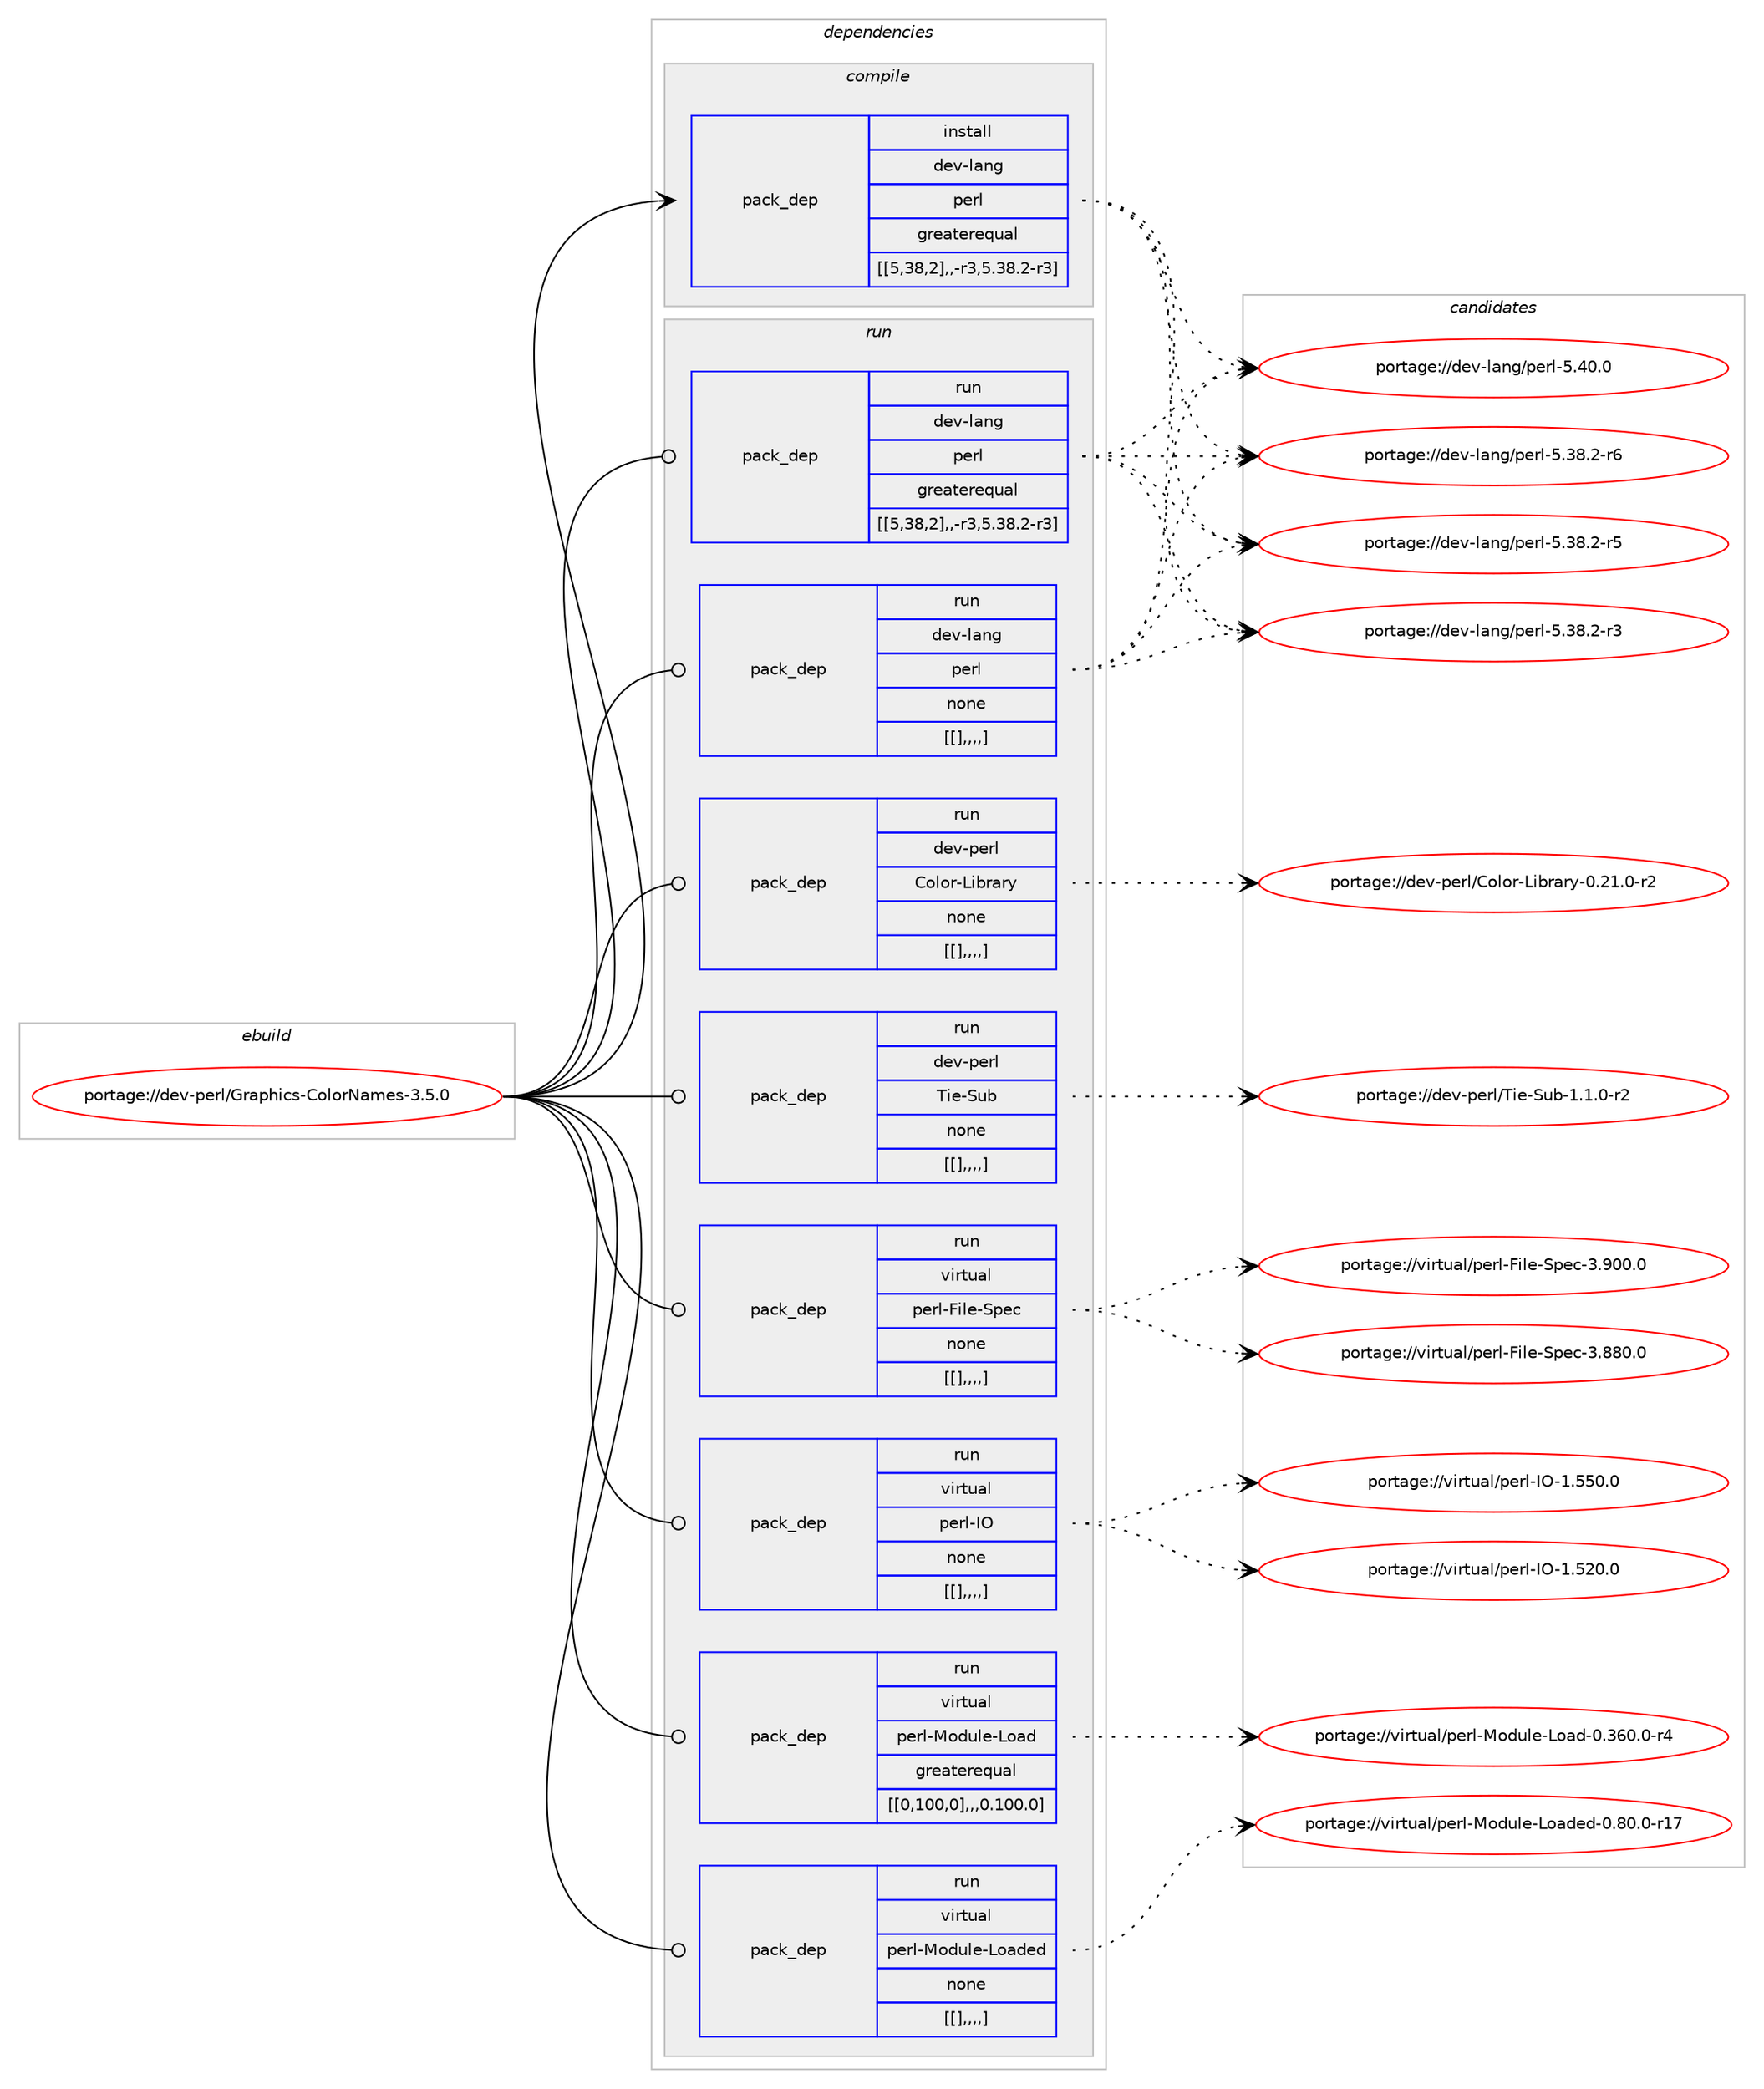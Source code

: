 digraph prolog {

# *************
# Graph options
# *************

newrank=true;
concentrate=true;
compound=true;
graph [rankdir=LR,fontname=Helvetica,fontsize=10,ranksep=1.5];#, ranksep=2.5, nodesep=0.2];
edge  [arrowhead=vee];
node  [fontname=Helvetica,fontsize=10];

# **********
# The ebuild
# **********

subgraph cluster_leftcol {
color=gray;
label=<<i>ebuild</i>>;
id [label="portage://dev-perl/Graphics-ColorNames-3.5.0", color=red, width=4, href="../dev-perl/Graphics-ColorNames-3.5.0.svg"];
}

# ****************
# The dependencies
# ****************

subgraph cluster_midcol {
color=gray;
label=<<i>dependencies</i>>;
subgraph cluster_compile {
fillcolor="#eeeeee";
style=filled;
label=<<i>compile</i>>;
subgraph pack100435 {
dependency132529 [label=<<TABLE BORDER="0" CELLBORDER="1" CELLSPACING="0" CELLPADDING="4" WIDTH="220"><TR><TD ROWSPAN="6" CELLPADDING="30">pack_dep</TD></TR><TR><TD WIDTH="110">install</TD></TR><TR><TD>dev-lang</TD></TR><TR><TD>perl</TD></TR><TR><TD>greaterequal</TD></TR><TR><TD>[[5,38,2],,-r3,5.38.2-r3]</TD></TR></TABLE>>, shape=none, color=blue];
}
id:e -> dependency132529:w [weight=20,style="solid",arrowhead="vee"];
}
subgraph cluster_compileandrun {
fillcolor="#eeeeee";
style=filled;
label=<<i>compile and run</i>>;
}
subgraph cluster_run {
fillcolor="#eeeeee";
style=filled;
label=<<i>run</i>>;
subgraph pack100436 {
dependency132530 [label=<<TABLE BORDER="0" CELLBORDER="1" CELLSPACING="0" CELLPADDING="4" WIDTH="220"><TR><TD ROWSPAN="6" CELLPADDING="30">pack_dep</TD></TR><TR><TD WIDTH="110">run</TD></TR><TR><TD>dev-lang</TD></TR><TR><TD>perl</TD></TR><TR><TD>greaterequal</TD></TR><TR><TD>[[5,38,2],,-r3,5.38.2-r3]</TD></TR></TABLE>>, shape=none, color=blue];
}
id:e -> dependency132530:w [weight=20,style="solid",arrowhead="odot"];
subgraph pack100437 {
dependency132531 [label=<<TABLE BORDER="0" CELLBORDER="1" CELLSPACING="0" CELLPADDING="4" WIDTH="220"><TR><TD ROWSPAN="6" CELLPADDING="30">pack_dep</TD></TR><TR><TD WIDTH="110">run</TD></TR><TR><TD>dev-lang</TD></TR><TR><TD>perl</TD></TR><TR><TD>none</TD></TR><TR><TD>[[],,,,]</TD></TR></TABLE>>, shape=none, color=blue];
}
id:e -> dependency132531:w [weight=20,style="solid",arrowhead="odot"];
subgraph pack100438 {
dependency132532 [label=<<TABLE BORDER="0" CELLBORDER="1" CELLSPACING="0" CELLPADDING="4" WIDTH="220"><TR><TD ROWSPAN="6" CELLPADDING="30">pack_dep</TD></TR><TR><TD WIDTH="110">run</TD></TR><TR><TD>dev-perl</TD></TR><TR><TD>Color-Library</TD></TR><TR><TD>none</TD></TR><TR><TD>[[],,,,]</TD></TR></TABLE>>, shape=none, color=blue];
}
id:e -> dependency132532:w [weight=20,style="solid",arrowhead="odot"];
subgraph pack100439 {
dependency132533 [label=<<TABLE BORDER="0" CELLBORDER="1" CELLSPACING="0" CELLPADDING="4" WIDTH="220"><TR><TD ROWSPAN="6" CELLPADDING="30">pack_dep</TD></TR><TR><TD WIDTH="110">run</TD></TR><TR><TD>dev-perl</TD></TR><TR><TD>Tie-Sub</TD></TR><TR><TD>none</TD></TR><TR><TD>[[],,,,]</TD></TR></TABLE>>, shape=none, color=blue];
}
id:e -> dependency132533:w [weight=20,style="solid",arrowhead="odot"];
subgraph pack100440 {
dependency132534 [label=<<TABLE BORDER="0" CELLBORDER="1" CELLSPACING="0" CELLPADDING="4" WIDTH="220"><TR><TD ROWSPAN="6" CELLPADDING="30">pack_dep</TD></TR><TR><TD WIDTH="110">run</TD></TR><TR><TD>virtual</TD></TR><TR><TD>perl-File-Spec</TD></TR><TR><TD>none</TD></TR><TR><TD>[[],,,,]</TD></TR></TABLE>>, shape=none, color=blue];
}
id:e -> dependency132534:w [weight=20,style="solid",arrowhead="odot"];
subgraph pack100441 {
dependency132535 [label=<<TABLE BORDER="0" CELLBORDER="1" CELLSPACING="0" CELLPADDING="4" WIDTH="220"><TR><TD ROWSPAN="6" CELLPADDING="30">pack_dep</TD></TR><TR><TD WIDTH="110">run</TD></TR><TR><TD>virtual</TD></TR><TR><TD>perl-IO</TD></TR><TR><TD>none</TD></TR><TR><TD>[[],,,,]</TD></TR></TABLE>>, shape=none, color=blue];
}
id:e -> dependency132535:w [weight=20,style="solid",arrowhead="odot"];
subgraph pack100442 {
dependency132536 [label=<<TABLE BORDER="0" CELLBORDER="1" CELLSPACING="0" CELLPADDING="4" WIDTH="220"><TR><TD ROWSPAN="6" CELLPADDING="30">pack_dep</TD></TR><TR><TD WIDTH="110">run</TD></TR><TR><TD>virtual</TD></TR><TR><TD>perl-Module-Load</TD></TR><TR><TD>greaterequal</TD></TR><TR><TD>[[0,100,0],,,0.100.0]</TD></TR></TABLE>>, shape=none, color=blue];
}
id:e -> dependency132536:w [weight=20,style="solid",arrowhead="odot"];
subgraph pack100443 {
dependency132537 [label=<<TABLE BORDER="0" CELLBORDER="1" CELLSPACING="0" CELLPADDING="4" WIDTH="220"><TR><TD ROWSPAN="6" CELLPADDING="30">pack_dep</TD></TR><TR><TD WIDTH="110">run</TD></TR><TR><TD>virtual</TD></TR><TR><TD>perl-Module-Loaded</TD></TR><TR><TD>none</TD></TR><TR><TD>[[],,,,]</TD></TR></TABLE>>, shape=none, color=blue];
}
id:e -> dependency132537:w [weight=20,style="solid",arrowhead="odot"];
}
}

# **************
# The candidates
# **************

subgraph cluster_choices {
rank=same;
color=gray;
label=<<i>candidates</i>>;

subgraph choice100435 {
color=black;
nodesep=1;
choice10010111845108971101034711210111410845534652484648 [label="portage://dev-lang/perl-5.40.0", color=red, width=4,href="../dev-lang/perl-5.40.0.svg"];
choice100101118451089711010347112101114108455346515646504511454 [label="portage://dev-lang/perl-5.38.2-r6", color=red, width=4,href="../dev-lang/perl-5.38.2-r6.svg"];
choice100101118451089711010347112101114108455346515646504511453 [label="portage://dev-lang/perl-5.38.2-r5", color=red, width=4,href="../dev-lang/perl-5.38.2-r5.svg"];
choice100101118451089711010347112101114108455346515646504511451 [label="portage://dev-lang/perl-5.38.2-r3", color=red, width=4,href="../dev-lang/perl-5.38.2-r3.svg"];
dependency132529:e -> choice10010111845108971101034711210111410845534652484648:w [style=dotted,weight="100"];
dependency132529:e -> choice100101118451089711010347112101114108455346515646504511454:w [style=dotted,weight="100"];
dependency132529:e -> choice100101118451089711010347112101114108455346515646504511453:w [style=dotted,weight="100"];
dependency132529:e -> choice100101118451089711010347112101114108455346515646504511451:w [style=dotted,weight="100"];
}
subgraph choice100436 {
color=black;
nodesep=1;
choice10010111845108971101034711210111410845534652484648 [label="portage://dev-lang/perl-5.40.0", color=red, width=4,href="../dev-lang/perl-5.40.0.svg"];
choice100101118451089711010347112101114108455346515646504511454 [label="portage://dev-lang/perl-5.38.2-r6", color=red, width=4,href="../dev-lang/perl-5.38.2-r6.svg"];
choice100101118451089711010347112101114108455346515646504511453 [label="portage://dev-lang/perl-5.38.2-r5", color=red, width=4,href="../dev-lang/perl-5.38.2-r5.svg"];
choice100101118451089711010347112101114108455346515646504511451 [label="portage://dev-lang/perl-5.38.2-r3", color=red, width=4,href="../dev-lang/perl-5.38.2-r3.svg"];
dependency132530:e -> choice10010111845108971101034711210111410845534652484648:w [style=dotted,weight="100"];
dependency132530:e -> choice100101118451089711010347112101114108455346515646504511454:w [style=dotted,weight="100"];
dependency132530:e -> choice100101118451089711010347112101114108455346515646504511453:w [style=dotted,weight="100"];
dependency132530:e -> choice100101118451089711010347112101114108455346515646504511451:w [style=dotted,weight="100"];
}
subgraph choice100437 {
color=black;
nodesep=1;
choice10010111845108971101034711210111410845534652484648 [label="portage://dev-lang/perl-5.40.0", color=red, width=4,href="../dev-lang/perl-5.40.0.svg"];
choice100101118451089711010347112101114108455346515646504511454 [label="portage://dev-lang/perl-5.38.2-r6", color=red, width=4,href="../dev-lang/perl-5.38.2-r6.svg"];
choice100101118451089711010347112101114108455346515646504511453 [label="portage://dev-lang/perl-5.38.2-r5", color=red, width=4,href="../dev-lang/perl-5.38.2-r5.svg"];
choice100101118451089711010347112101114108455346515646504511451 [label="portage://dev-lang/perl-5.38.2-r3", color=red, width=4,href="../dev-lang/perl-5.38.2-r3.svg"];
dependency132531:e -> choice10010111845108971101034711210111410845534652484648:w [style=dotted,weight="100"];
dependency132531:e -> choice100101118451089711010347112101114108455346515646504511454:w [style=dotted,weight="100"];
dependency132531:e -> choice100101118451089711010347112101114108455346515646504511453:w [style=dotted,weight="100"];
dependency132531:e -> choice100101118451089711010347112101114108455346515646504511451:w [style=dotted,weight="100"];
}
subgraph choice100438 {
color=black;
nodesep=1;
choice10010111845112101114108476711110811111445761059811497114121454846504946484511450 [label="portage://dev-perl/Color-Library-0.21.0-r2", color=red, width=4,href="../dev-perl/Color-Library-0.21.0-r2.svg"];
dependency132532:e -> choice10010111845112101114108476711110811111445761059811497114121454846504946484511450:w [style=dotted,weight="100"];
}
subgraph choice100439 {
color=black;
nodesep=1;
choice1001011184511210111410847841051014583117984549464946484511450 [label="portage://dev-perl/Tie-Sub-1.1.0-r2", color=red, width=4,href="../dev-perl/Tie-Sub-1.1.0-r2.svg"];
dependency132533:e -> choice1001011184511210111410847841051014583117984549464946484511450:w [style=dotted,weight="100"];
}
subgraph choice100440 {
color=black;
nodesep=1;
choice118105114116117971084711210111410845701051081014583112101994551465748484648 [label="portage://virtual/perl-File-Spec-3.900.0", color=red, width=4,href="../virtual/perl-File-Spec-3.900.0.svg"];
choice118105114116117971084711210111410845701051081014583112101994551465656484648 [label="portage://virtual/perl-File-Spec-3.880.0", color=red, width=4,href="../virtual/perl-File-Spec-3.880.0.svg"];
dependency132534:e -> choice118105114116117971084711210111410845701051081014583112101994551465748484648:w [style=dotted,weight="100"];
dependency132534:e -> choice118105114116117971084711210111410845701051081014583112101994551465656484648:w [style=dotted,weight="100"];
}
subgraph choice100441 {
color=black;
nodesep=1;
choice11810511411611797108471121011141084573794549465353484648 [label="portage://virtual/perl-IO-1.550.0", color=red, width=4,href="../virtual/perl-IO-1.550.0.svg"];
choice11810511411611797108471121011141084573794549465350484648 [label="portage://virtual/perl-IO-1.520.0", color=red, width=4,href="../virtual/perl-IO-1.520.0.svg"];
dependency132535:e -> choice11810511411611797108471121011141084573794549465353484648:w [style=dotted,weight="100"];
dependency132535:e -> choice11810511411611797108471121011141084573794549465350484648:w [style=dotted,weight="100"];
}
subgraph choice100442 {
color=black;
nodesep=1;
choice1181051141161179710847112101114108457711110011710810145761119710045484651544846484511452 [label="portage://virtual/perl-Module-Load-0.360.0-r4", color=red, width=4,href="../virtual/perl-Module-Load-0.360.0-r4.svg"];
dependency132536:e -> choice1181051141161179710847112101114108457711110011710810145761119710045484651544846484511452:w [style=dotted,weight="100"];
}
subgraph choice100443 {
color=black;
nodesep=1;
choice1181051141161179710847112101114108457711110011710810145761119710010110045484656484648451144955 [label="portage://virtual/perl-Module-Loaded-0.80.0-r17", color=red, width=4,href="../virtual/perl-Module-Loaded-0.80.0-r17.svg"];
dependency132537:e -> choice1181051141161179710847112101114108457711110011710810145761119710010110045484656484648451144955:w [style=dotted,weight="100"];
}
}

}
